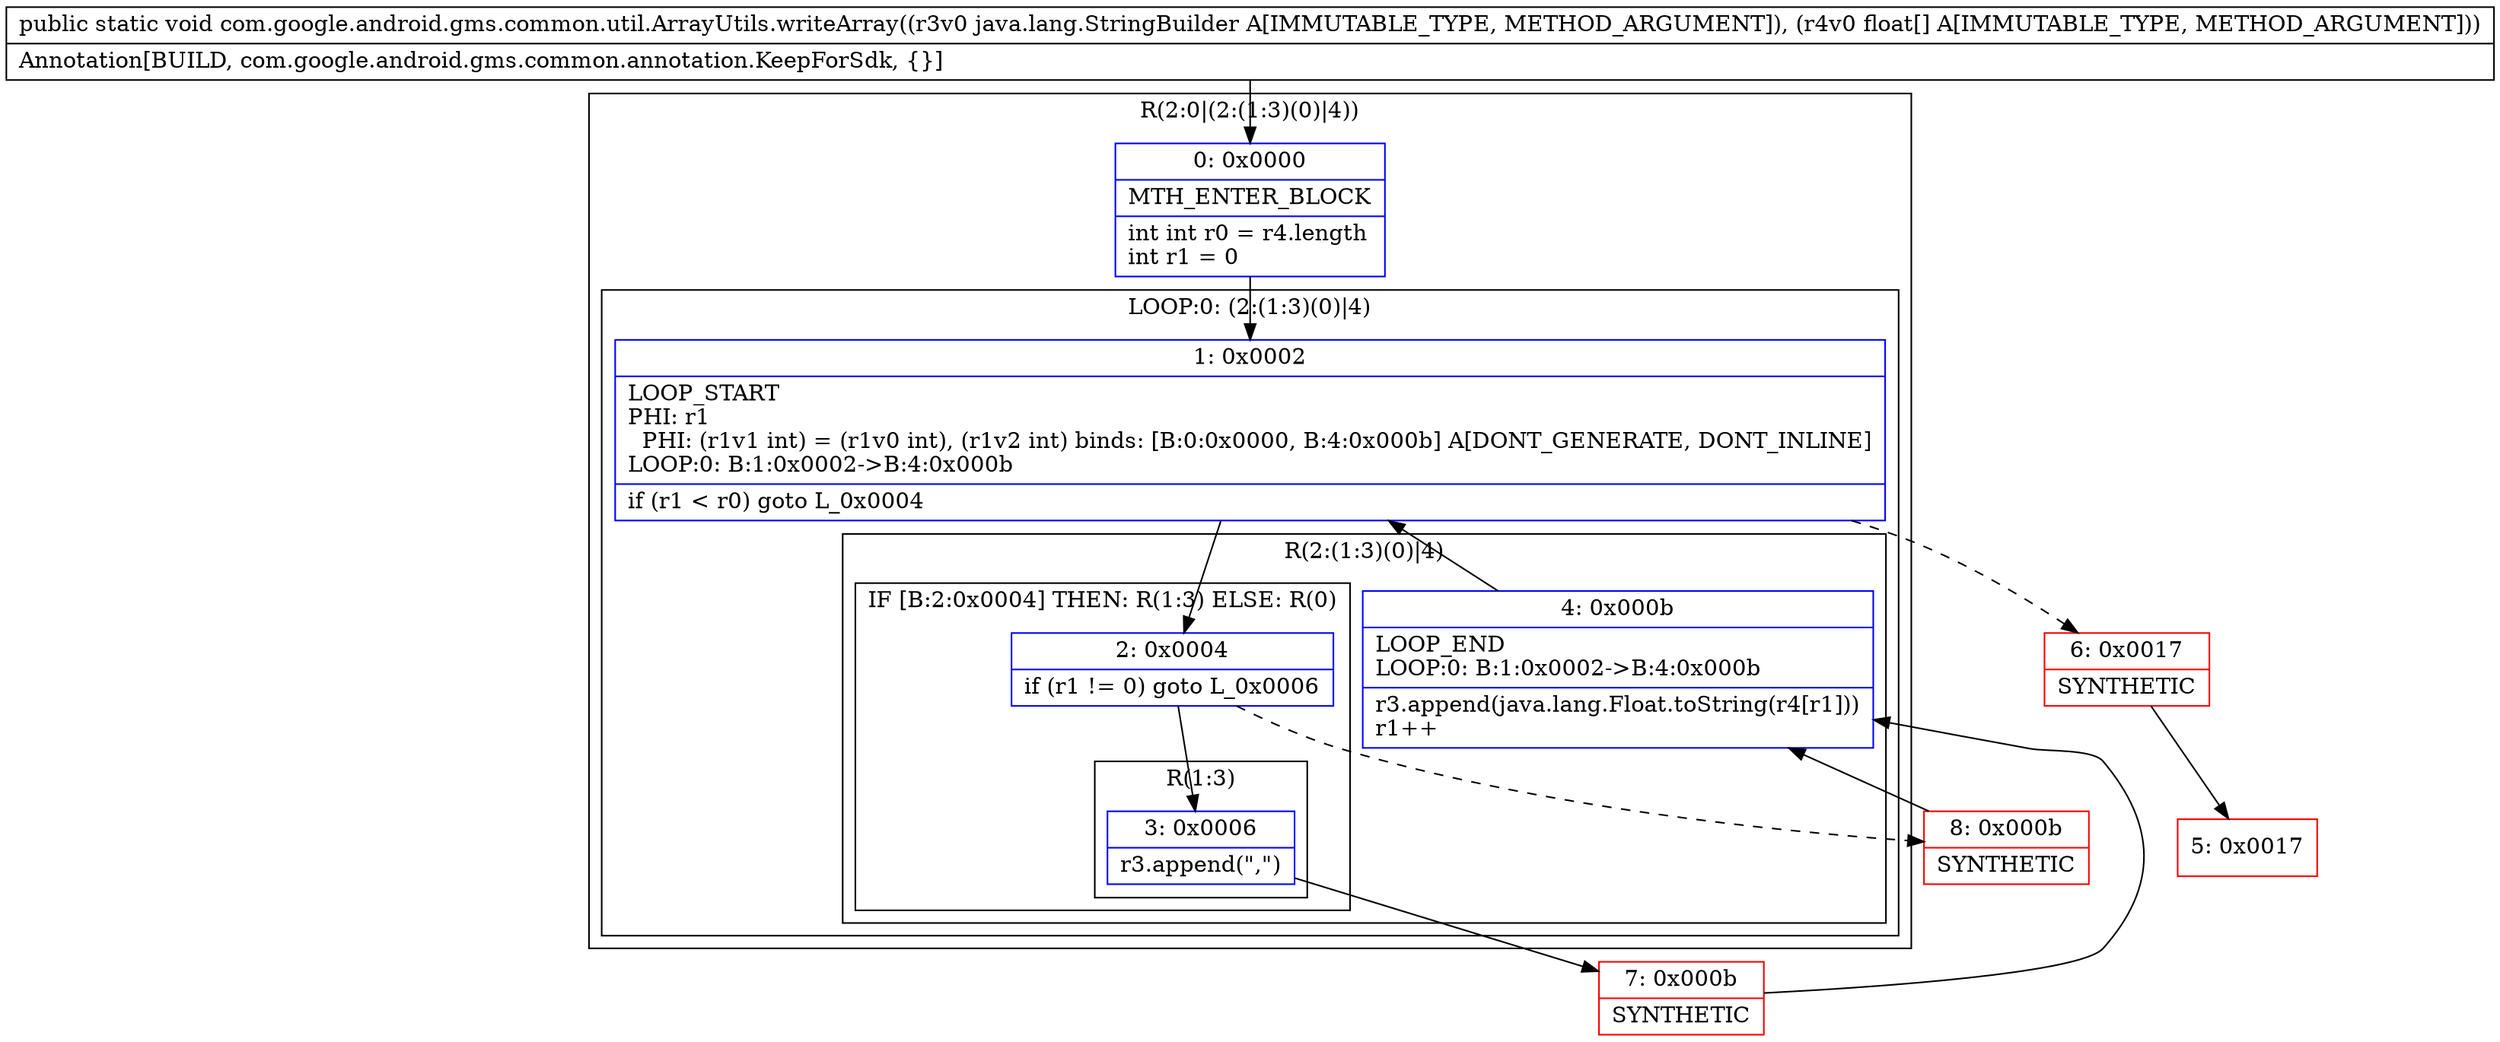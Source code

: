 digraph "CFG forcom.google.android.gms.common.util.ArrayUtils.writeArray(Ljava\/lang\/StringBuilder;[F)V" {
subgraph cluster_Region_1212482599 {
label = "R(2:0|(2:(1:3)(0)|4))";
node [shape=record,color=blue];
Node_0 [shape=record,label="{0\:\ 0x0000|MTH_ENTER_BLOCK\l|int int r0 = r4.length\lint r1 = 0\l}"];
subgraph cluster_LoopRegion_1515728524 {
label = "LOOP:0: (2:(1:3)(0)|4)";
node [shape=record,color=blue];
Node_1 [shape=record,label="{1\:\ 0x0002|LOOP_START\lPHI: r1 \l  PHI: (r1v1 int) = (r1v0 int), (r1v2 int) binds: [B:0:0x0000, B:4:0x000b] A[DONT_GENERATE, DONT_INLINE]\lLOOP:0: B:1:0x0002\-\>B:4:0x000b\l|if (r1 \< r0) goto L_0x0004\l}"];
subgraph cluster_Region_102516406 {
label = "R(2:(1:3)(0)|4)";
node [shape=record,color=blue];
subgraph cluster_IfRegion_528558213 {
label = "IF [B:2:0x0004] THEN: R(1:3) ELSE: R(0)";
node [shape=record,color=blue];
Node_2 [shape=record,label="{2\:\ 0x0004|if (r1 != 0) goto L_0x0006\l}"];
subgraph cluster_Region_2984719 {
label = "R(1:3)";
node [shape=record,color=blue];
Node_3 [shape=record,label="{3\:\ 0x0006|r3.append(\",\")\l}"];
}
subgraph cluster_Region_434154787 {
label = "R(0)";
node [shape=record,color=blue];
}
}
Node_4 [shape=record,label="{4\:\ 0x000b|LOOP_END\lLOOP:0: B:1:0x0002\-\>B:4:0x000b\l|r3.append(java.lang.Float.toString(r4[r1]))\lr1++\l}"];
}
}
}
Node_5 [shape=record,color=red,label="{5\:\ 0x0017}"];
Node_6 [shape=record,color=red,label="{6\:\ 0x0017|SYNTHETIC\l}"];
Node_7 [shape=record,color=red,label="{7\:\ 0x000b|SYNTHETIC\l}"];
Node_8 [shape=record,color=red,label="{8\:\ 0x000b|SYNTHETIC\l}"];
MethodNode[shape=record,label="{public static void com.google.android.gms.common.util.ArrayUtils.writeArray((r3v0 java.lang.StringBuilder A[IMMUTABLE_TYPE, METHOD_ARGUMENT]), (r4v0 float[] A[IMMUTABLE_TYPE, METHOD_ARGUMENT]))  | Annotation[BUILD, com.google.android.gms.common.annotation.KeepForSdk, \{\}]\l}"];
MethodNode -> Node_0;
Node_0 -> Node_1;
Node_1 -> Node_2;
Node_1 -> Node_6[style=dashed];
Node_2 -> Node_3;
Node_2 -> Node_8[style=dashed];
Node_3 -> Node_7;
Node_4 -> Node_1;
Node_6 -> Node_5;
Node_7 -> Node_4;
Node_8 -> Node_4;
}


